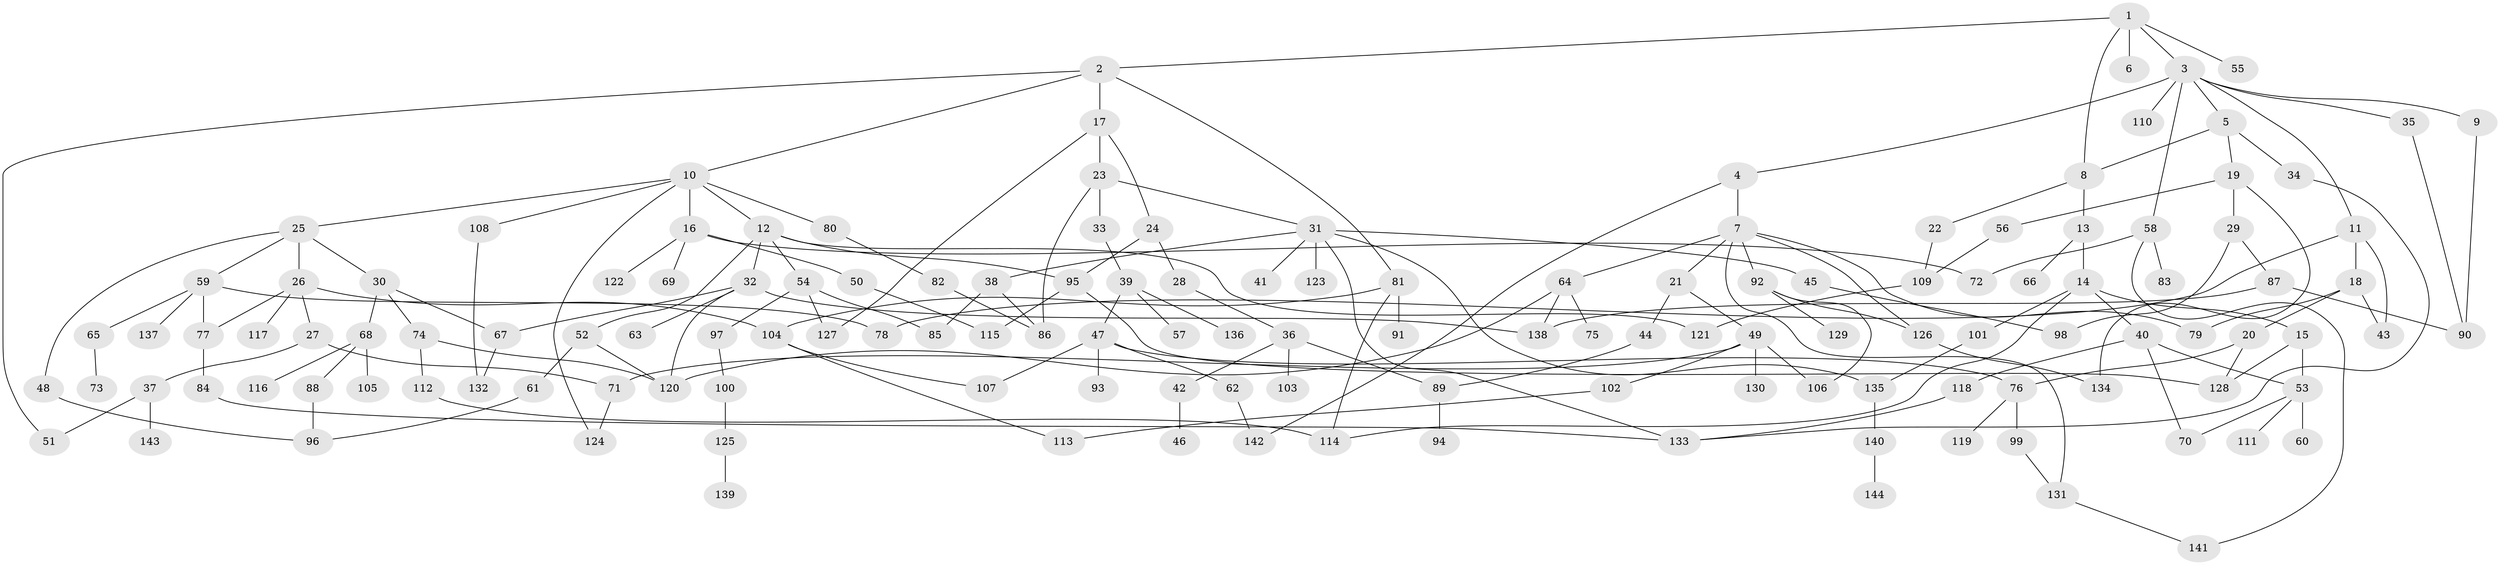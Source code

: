 // coarse degree distribution, {10: 0.013888888888888888, 6: 0.041666666666666664, 2: 0.2777777777777778, 8: 0.013888888888888888, 3: 0.2638888888888889, 5: 0.09722222222222222, 4: 0.1527777777777778, 1: 0.125, 7: 0.013888888888888888}
// Generated by graph-tools (version 1.1) at 2025/36/03/04/25 23:36:04]
// undirected, 144 vertices, 193 edges
graph export_dot {
  node [color=gray90,style=filled];
  1;
  2;
  3;
  4;
  5;
  6;
  7;
  8;
  9;
  10;
  11;
  12;
  13;
  14;
  15;
  16;
  17;
  18;
  19;
  20;
  21;
  22;
  23;
  24;
  25;
  26;
  27;
  28;
  29;
  30;
  31;
  32;
  33;
  34;
  35;
  36;
  37;
  38;
  39;
  40;
  41;
  42;
  43;
  44;
  45;
  46;
  47;
  48;
  49;
  50;
  51;
  52;
  53;
  54;
  55;
  56;
  57;
  58;
  59;
  60;
  61;
  62;
  63;
  64;
  65;
  66;
  67;
  68;
  69;
  70;
  71;
  72;
  73;
  74;
  75;
  76;
  77;
  78;
  79;
  80;
  81;
  82;
  83;
  84;
  85;
  86;
  87;
  88;
  89;
  90;
  91;
  92;
  93;
  94;
  95;
  96;
  97;
  98;
  99;
  100;
  101;
  102;
  103;
  104;
  105;
  106;
  107;
  108;
  109;
  110;
  111;
  112;
  113;
  114;
  115;
  116;
  117;
  118;
  119;
  120;
  121;
  122;
  123;
  124;
  125;
  126;
  127;
  128;
  129;
  130;
  131;
  132;
  133;
  134;
  135;
  136;
  137;
  138;
  139;
  140;
  141;
  142;
  143;
  144;
  1 -- 2;
  1 -- 3;
  1 -- 6;
  1 -- 8;
  1 -- 55;
  2 -- 10;
  2 -- 17;
  2 -- 81;
  2 -- 51;
  3 -- 4;
  3 -- 5;
  3 -- 9;
  3 -- 11;
  3 -- 35;
  3 -- 58;
  3 -- 110;
  4 -- 7;
  4 -- 142;
  5 -- 19;
  5 -- 34;
  5 -- 8;
  7 -- 21;
  7 -- 64;
  7 -- 79;
  7 -- 92;
  7 -- 126;
  7 -- 131;
  8 -- 13;
  8 -- 22;
  9 -- 90;
  10 -- 12;
  10 -- 16;
  10 -- 25;
  10 -- 80;
  10 -- 108;
  10 -- 124;
  11 -- 18;
  11 -- 78;
  11 -- 43;
  12 -- 32;
  12 -- 52;
  12 -- 54;
  12 -- 95;
  12 -- 121;
  13 -- 14;
  13 -- 66;
  14 -- 15;
  14 -- 40;
  14 -- 101;
  14 -- 114;
  15 -- 53;
  15 -- 128;
  16 -- 50;
  16 -- 69;
  16 -- 122;
  16 -- 72;
  17 -- 23;
  17 -- 24;
  17 -- 127;
  18 -- 20;
  18 -- 43;
  18 -- 79;
  19 -- 29;
  19 -- 56;
  19 -- 134;
  20 -- 128;
  20 -- 76;
  21 -- 44;
  21 -- 49;
  22 -- 109;
  23 -- 31;
  23 -- 33;
  23 -- 86;
  24 -- 28;
  24 -- 95;
  25 -- 26;
  25 -- 30;
  25 -- 48;
  25 -- 59;
  26 -- 27;
  26 -- 77;
  26 -- 104;
  26 -- 117;
  27 -- 37;
  27 -- 71;
  28 -- 36;
  29 -- 87;
  29 -- 98;
  30 -- 67;
  30 -- 68;
  30 -- 74;
  31 -- 38;
  31 -- 41;
  31 -- 45;
  31 -- 123;
  31 -- 135;
  31 -- 133;
  32 -- 63;
  32 -- 138;
  32 -- 67;
  32 -- 120;
  33 -- 39;
  34 -- 133;
  35 -- 90;
  36 -- 42;
  36 -- 103;
  36 -- 89;
  37 -- 51;
  37 -- 143;
  38 -- 85;
  38 -- 86;
  39 -- 47;
  39 -- 57;
  39 -- 136;
  40 -- 118;
  40 -- 53;
  40 -- 70;
  42 -- 46;
  44 -- 89;
  45 -- 98;
  47 -- 62;
  47 -- 76;
  47 -- 93;
  47 -- 107;
  48 -- 96;
  49 -- 71;
  49 -- 102;
  49 -- 130;
  49 -- 106;
  50 -- 115;
  52 -- 61;
  52 -- 120;
  53 -- 60;
  53 -- 70;
  53 -- 111;
  54 -- 97;
  54 -- 127;
  54 -- 85;
  56 -- 109;
  58 -- 72;
  58 -- 83;
  58 -- 141;
  59 -- 65;
  59 -- 137;
  59 -- 78;
  59 -- 77;
  61 -- 96;
  62 -- 142;
  64 -- 75;
  64 -- 138;
  64 -- 120;
  65 -- 73;
  67 -- 132;
  68 -- 88;
  68 -- 105;
  68 -- 116;
  71 -- 124;
  74 -- 112;
  74 -- 120;
  76 -- 99;
  76 -- 119;
  77 -- 84;
  80 -- 82;
  81 -- 91;
  81 -- 114;
  81 -- 104;
  82 -- 86;
  84 -- 133;
  87 -- 90;
  87 -- 138;
  88 -- 96;
  89 -- 94;
  92 -- 106;
  92 -- 126;
  92 -- 129;
  95 -- 115;
  95 -- 128;
  97 -- 100;
  99 -- 131;
  100 -- 125;
  101 -- 135;
  102 -- 113;
  104 -- 107;
  104 -- 113;
  108 -- 132;
  109 -- 121;
  112 -- 114;
  118 -- 133;
  125 -- 139;
  126 -- 134;
  131 -- 141;
  135 -- 140;
  140 -- 144;
}
